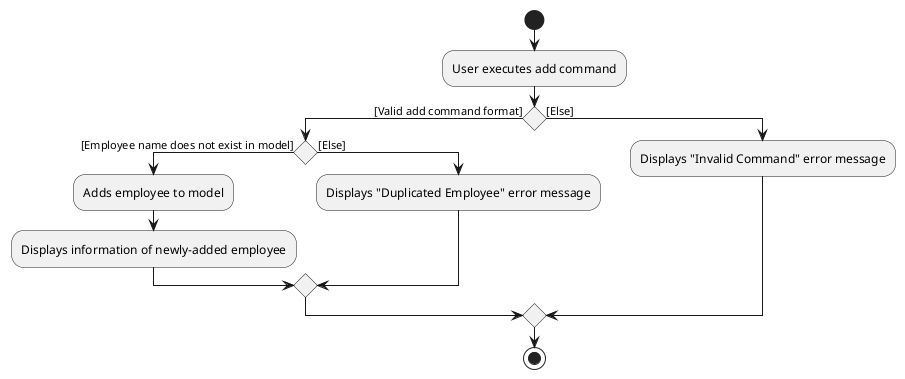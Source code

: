 @startuml
start
:User executes add command;
if () then ([Valid add command format])
    if () then ([Employee name does not exist in model])
        :Adds employee to model;
        :Displays information of newly-added employee;
    else ([Else])
        :Displays "Duplicated Employee" error message;
    endif
else ([Else])
    :Displays "Invalid Command" error message;
endif
stop
@enduml